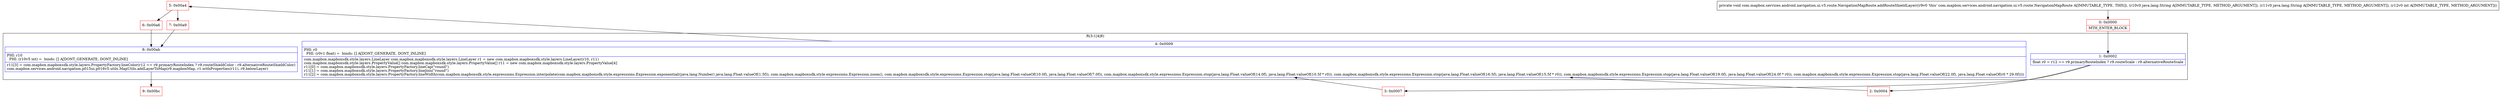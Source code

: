 digraph "CFG forcom.mapbox.services.android.navigation.ui.v5.route.NavigationMapRoute.addRouteShieldLayer(Ljava\/lang\/String;Ljava\/lang\/String;I)V" {
subgraph cluster_Region_1771399584 {
label = "R(3:1|4|8)";
node [shape=record,color=blue];
Node_1 [shape=record,label="{1\:\ 0x0002|float r0 = r12 == r9.primaryRouteIndex ? r9.routeScale : r9.alternativeRouteScale\l}"];
Node_4 [shape=record,label="{4\:\ 0x0009|PHI: r0 \l  PHI: (r0v1 float) =  binds: [] A[DONT_GENERATE, DONT_INLINE]\l|com.mapbox.mapboxsdk.style.layers.LineLayer com.mapbox.mapboxsdk.style.layers.LineLayer r1 = new com.mapbox.mapboxsdk.style.layers.LineLayer(r10, r11)\lcom.mapbox.mapboxsdk.style.layers.PropertyValue[] com.mapbox.mapboxsdk.style.layers.PropertyValue[] r11 = new com.mapbox.mapboxsdk.style.layers.PropertyValue[4]\lr11[0] = com.mapbox.mapboxsdk.style.layers.PropertyFactory.lineCap(\"round\")\lr11[1] = com.mapbox.mapboxsdk.style.layers.PropertyFactory.lineJoin(\"round\")\lr11[2] = com.mapbox.mapboxsdk.style.layers.PropertyFactory.lineWidth(com.mapbox.mapboxsdk.style.expressions.Expression.interpolate(com.mapbox.mapboxsdk.style.expressions.Expression.exponential((java.lang.Number) java.lang.Float.valueOf(1.5f)), com.mapbox.mapboxsdk.style.expressions.Expression.zoom(), com.mapbox.mapboxsdk.style.expressions.Expression.stop(java.lang.Float.valueOf(10.0f), java.lang.Float.valueOf(7.0f)), com.mapbox.mapboxsdk.style.expressions.Expression.stop(java.lang.Float.valueOf(14.0f), java.lang.Float.valueOf(10.5f * r0)), com.mapbox.mapboxsdk.style.expressions.Expression.stop(java.lang.Float.valueOf(16.5f), java.lang.Float.valueOf(15.5f * r0)), com.mapbox.mapboxsdk.style.expressions.Expression.stop(java.lang.Float.valueOf(19.0f), java.lang.Float.valueOf(24.0f * r0)), com.mapbox.mapboxsdk.style.expressions.Expression.stop(java.lang.Float.valueOf(22.0f), java.lang.Float.valueOf(r0 * 29.0f))))\l}"];
Node_8 [shape=record,label="{8\:\ 0x00ab|PHI: r10 \l  PHI: (r10v5 int) =  binds: [] A[DONT_GENERATE, DONT_INLINE]\l|r11[3] = com.mapbox.mapboxsdk.style.layers.PropertyFactory.lineColor(r12 == r9.primaryRouteIndex ? r9.routeShieldColor : r9.alternativeRouteShieldColor)\lcom.mapbox.services.android.navigation.p015ui.p016v5.utils.MapUtils.addLayerToMap(r9.mapboxMap, r1.withProperties(r11), r9.belowLayer)\l}"];
}
Node_0 [shape=record,color=red,label="{0\:\ 0x0000|MTH_ENTER_BLOCK\l}"];
Node_2 [shape=record,color=red,label="{2\:\ 0x0004}"];
Node_3 [shape=record,color=red,label="{3\:\ 0x0007}"];
Node_5 [shape=record,color=red,label="{5\:\ 0x00a4}"];
Node_6 [shape=record,color=red,label="{6\:\ 0x00a6}"];
Node_7 [shape=record,color=red,label="{7\:\ 0x00a9}"];
Node_9 [shape=record,color=red,label="{9\:\ 0x00bc}"];
MethodNode[shape=record,label="{private void com.mapbox.services.android.navigation.ui.v5.route.NavigationMapRoute.addRouteShieldLayer((r9v0 'this' com.mapbox.services.android.navigation.ui.v5.route.NavigationMapRoute A[IMMUTABLE_TYPE, THIS]), (r10v0 java.lang.String A[IMMUTABLE_TYPE, METHOD_ARGUMENT]), (r11v0 java.lang.String A[IMMUTABLE_TYPE, METHOD_ARGUMENT]), (r12v0 int A[IMMUTABLE_TYPE, METHOD_ARGUMENT])) }"];
MethodNode -> Node_0;
Node_1 -> Node_2;
Node_1 -> Node_3;
Node_4 -> Node_5;
Node_8 -> Node_9;
Node_0 -> Node_1;
Node_2 -> Node_4;
Node_3 -> Node_4;
Node_5 -> Node_6;
Node_5 -> Node_7;
Node_6 -> Node_8;
Node_7 -> Node_8;
}

